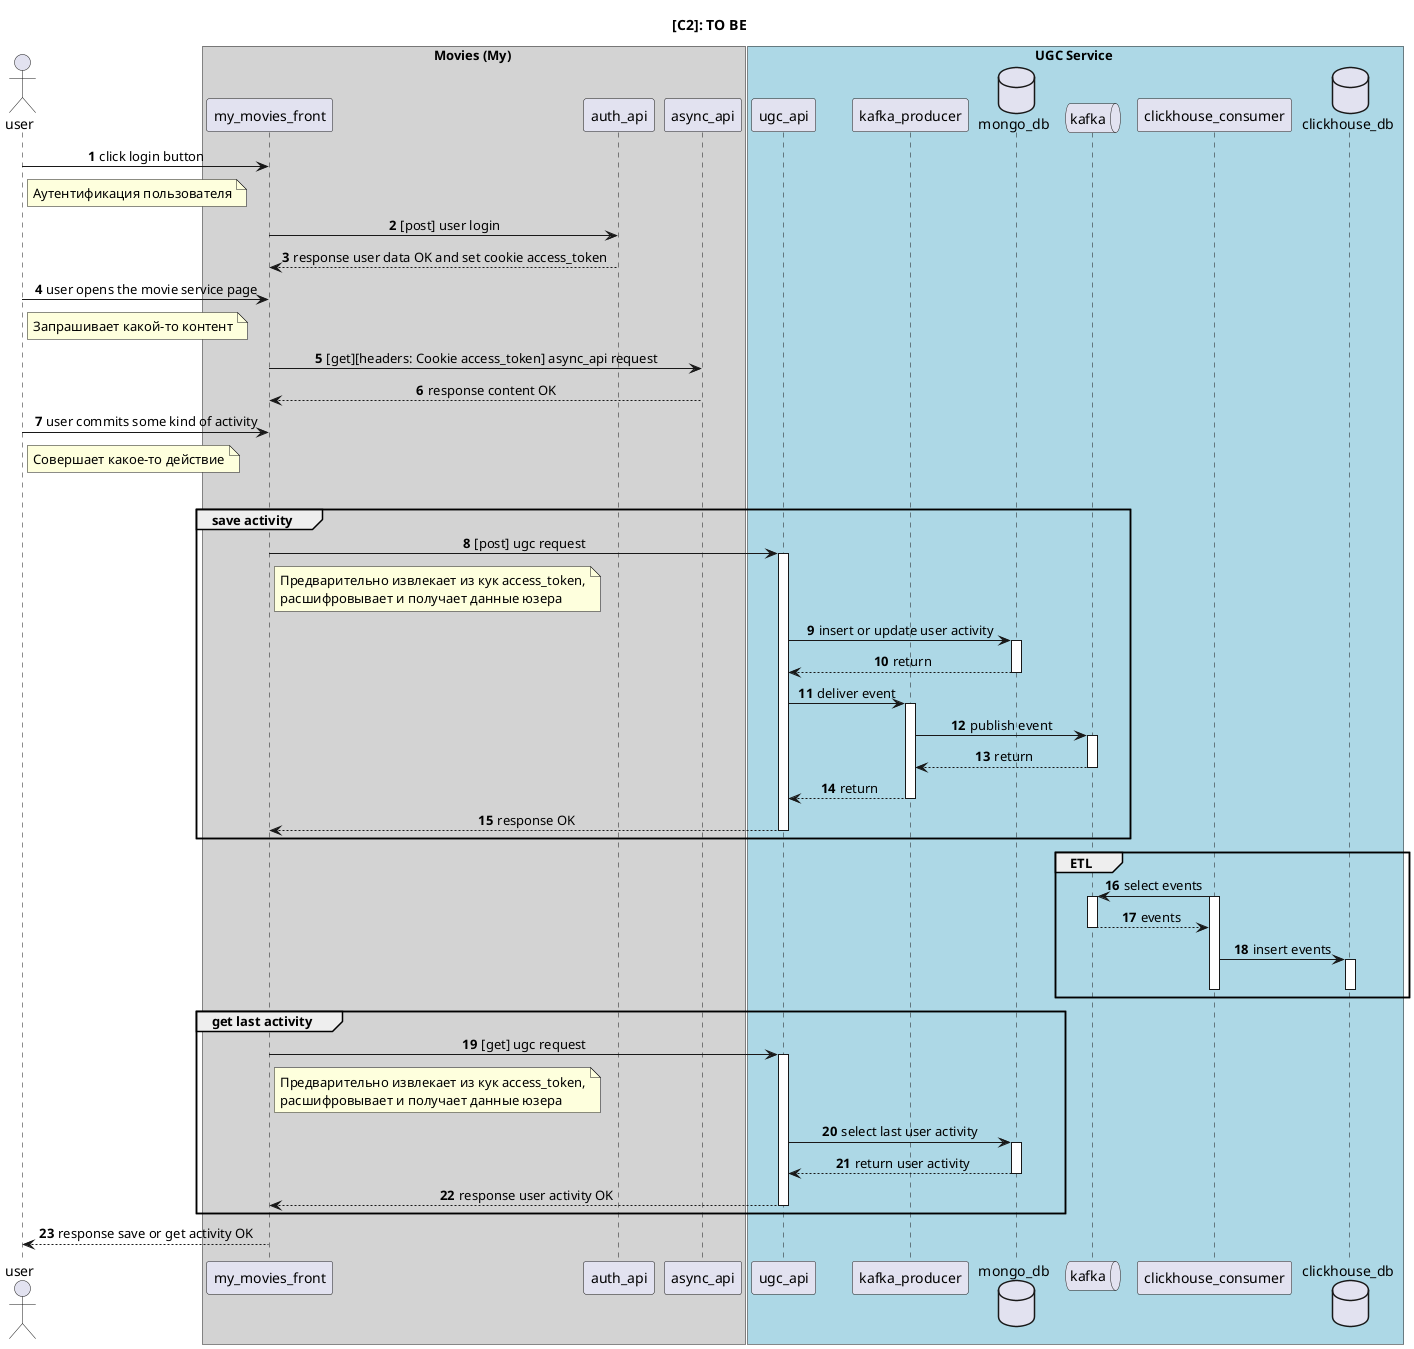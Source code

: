 @startuml

title [C2]: TO BE

autonumber
skinparam sequenceMessageAlign center

actor user as user

box Movies (My) #LightGray
participant my_movies_front as my_movies_front
participant auth_api as auth_api
participant async_api as async_api
end box

user -> my_movies_front : click login button
note right of user
Аутентификация пользователя
end note
my_movies_front -> auth_api : [post] user login
my_movies_front <-- auth_api: response user data OK and set cookie access_token
user -> my_movies_front : user opens the movie service page
note right of user
Запрашивает какой-то контент
end note
my_movies_front -> async_api : [get][headers: Cookie access_token] async_api request
my_movies_front <-- async_api: response content OK
user -> my_movies_front : user commits some kind of activity
note right of user
Совершает какое-то действие
end note

|||

box UGC Service #lightBlue
participant ugc_api as ugc_api
participant kafka_producer as kafka_producer
database mongo_db as mongo_db
queue kafka as kafka
participant clickhouse_consumer as clickhouse_consumer
database clickhouse_db as clickhouse_db
end box

autonumber 8
group save activity
my_movies_front -> ugc_api: [post] ugc request
note right of my_movies_front
Предварительно извлекает из кук access_token,
расшифровывает и получает данные юзера
end note
activate ugc_api
ugc_api -> mongo_db: insert or update user activity
activate mongo_db
ugc_api <-- mongo_db: return
deactivate mongo_db
ugc_api -> kafka_producer: deliver event
activate kafka_producer
kafka_producer -> kafka: publish event
activate kafka
kafka_producer <-- kafka: return
deactivate kafka
ugc_api <-- kafka_producer: return
deactivate kafka_producer
my_movies_front <-- ugc_api: response OK
deactivate ugc_api
end

autonumber 16
group ETL
kafka <- clickhouse_consumer: select events
activate kafka
activate clickhouse_consumer
kafka --> clickhouse_consumer: events
deactivate kafka
clickhouse_consumer -> clickhouse_db: insert events
activate clickhouse_db
deactivate clickhouse_consumer
deactivate clickhouse_db
end

autonumber 19
group get last activity
my_movies_front -> ugc_api: [get] ugc request
note right of my_movies_front
Предварительно извлекает из кук access_token,
расшифровывает и получает данные юзера
end note
activate ugc_api
ugc_api -> mongo_db: select last user activity
activate mongo_db
ugc_api <-- mongo_db: return user activity
deactivate mongo_db
my_movies_front <-- ugc_api: response user activity OK
deactivate ugc_api
end

user <-- my_movies_front: response save or get activity OK

@enduml
